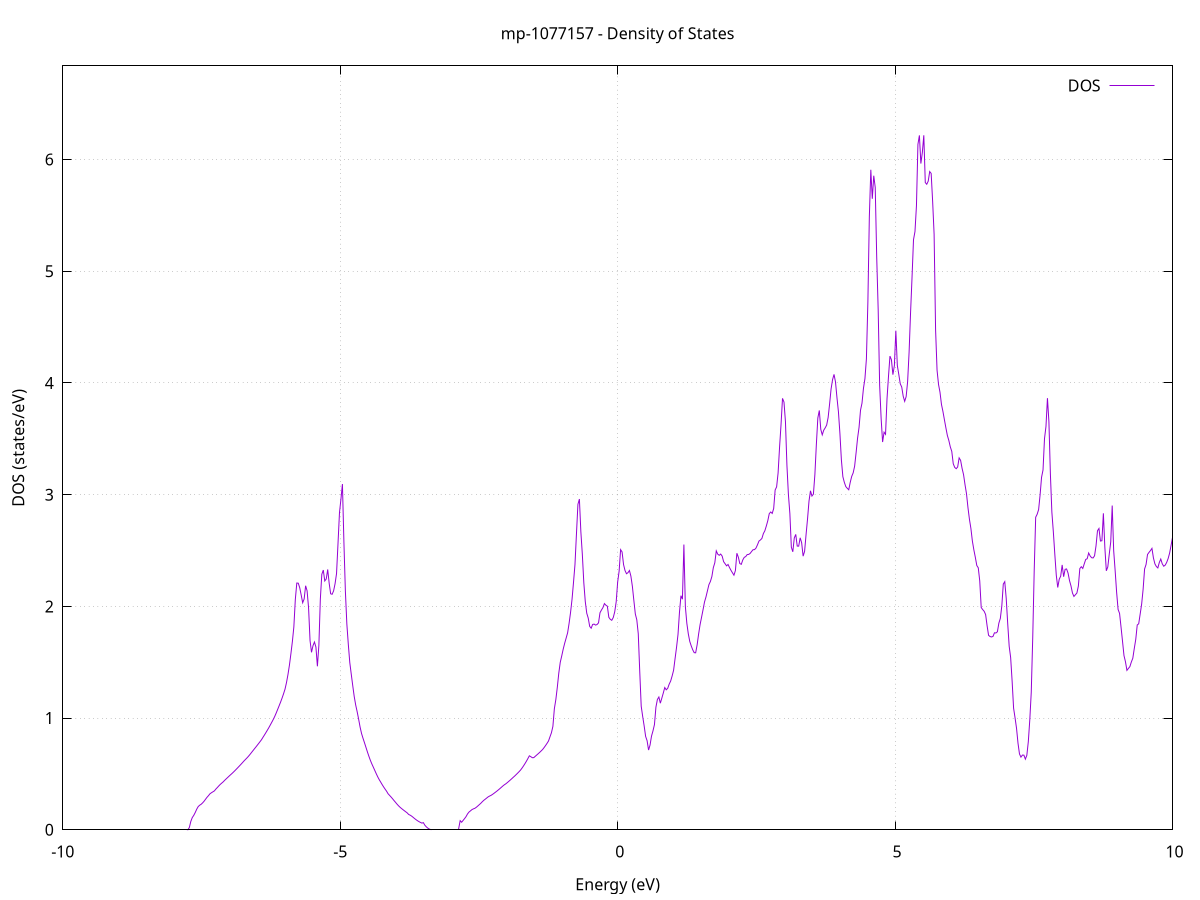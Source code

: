 set title 'mp-1077157 - Density of States'
set xlabel 'Energy (eV)'
set ylabel 'DOS (states/eV)'
set grid
set xrange [-10:10]
set yrange [0:6.839]
set xzeroaxis lt -1
set terminal png size 800,600
set output 'mp-1077157_dos_gnuplot.png'
plot '-' using 1:2 with lines title 'DOS'
-10.159600 0.000000
-10.133100 0.000000
-10.106600 0.000000
-10.080000 0.000000
-10.053500 0.000000
-10.027000 0.000000
-10.000400 0.000000
-9.973900 0.000000
-9.947400 0.000000
-9.920900 0.000000
-9.894300 0.000000
-9.867800 0.000000
-9.841300 0.000000
-9.814800 0.000000
-9.788200 0.000000
-9.761700 0.000000
-9.735200 0.000000
-9.708600 0.000000
-9.682100 0.000000
-9.655600 0.000000
-9.629100 0.000000
-9.602500 0.000000
-9.576000 0.000000
-9.549500 0.000000
-9.523000 0.000000
-9.496400 0.000000
-9.469900 0.000000
-9.443400 0.000000
-9.416800 0.000000
-9.390300 0.000000
-9.363800 0.000000
-9.337300 0.000000
-9.310700 0.000000
-9.284200 0.000000
-9.257700 0.000000
-9.231200 0.000000
-9.204600 0.000000
-9.178100 0.000000
-9.151600 0.000000
-9.125000 0.000000
-9.098500 0.000000
-9.072000 0.000000
-9.045500 0.000000
-9.018900 0.000000
-8.992400 0.000000
-8.965900 0.000000
-8.939400 0.000000
-8.912800 0.000000
-8.886300 0.000000
-8.859800 0.000000
-8.833200 0.000000
-8.806700 0.000000
-8.780200 0.000000
-8.753700 0.000000
-8.727100 0.000000
-8.700600 0.000000
-8.674100 0.000000
-8.647600 0.000000
-8.621000 0.000000
-8.594500 0.000000
-8.568000 0.000000
-8.541400 0.000000
-8.514900 0.000000
-8.488400 0.000000
-8.461900 0.000000
-8.435300 0.000000
-8.408800 0.000000
-8.382300 0.000000
-8.355800 0.000000
-8.329200 0.000000
-8.302700 0.000000
-8.276200 0.000000
-8.249700 0.000000
-8.223100 0.000000
-8.196600 0.000000
-8.170100 0.000000
-8.143500 0.000000
-8.117000 0.000000
-8.090500 0.000000
-8.064000 0.000000
-8.037400 0.000000
-8.010900 0.000000
-7.984400 0.000000
-7.957900 0.000000
-7.931300 0.000000
-7.904800 0.000000
-7.878300 0.000000
-7.851700 0.000000
-7.825200 0.000000
-7.798700 0.000000
-7.772200 0.000000
-7.745600 0.000100
-7.719100 0.020300
-7.692600 0.074700
-7.666100 0.109400
-7.639500 0.129200
-7.613000 0.154700
-7.586500 0.184000
-7.559900 0.207400
-7.533400 0.219700
-7.506900 0.228100
-7.480400 0.240600
-7.453800 0.255400
-7.427300 0.273300
-7.400800 0.290800
-7.374300 0.305500
-7.347700 0.322100
-7.321200 0.331500
-7.294700 0.339800
-7.268100 0.348000
-7.241600 0.364200
-7.215100 0.378000
-7.188600 0.392600
-7.162000 0.406100
-7.135500 0.417700
-7.109000 0.429100
-7.082500 0.442700
-7.055900 0.455400
-7.029400 0.467800
-7.002900 0.480300
-6.976300 0.492400
-6.949800 0.504300
-6.923300 0.516900
-6.896800 0.529900
-6.870200 0.543500
-6.843700 0.557200
-6.817200 0.571100
-6.790700 0.585100
-6.764100 0.599600
-6.737600 0.614300
-6.711100 0.627800
-6.684500 0.641300
-6.658000 0.655600
-6.631500 0.671200
-6.605000 0.687800
-6.578400 0.704600
-6.551900 0.721200
-6.525400 0.737600
-6.498900 0.754300
-6.472300 0.771300
-6.445800 0.788500
-6.419300 0.805900
-6.392700 0.827400
-6.366200 0.848100
-6.339700 0.869700
-6.313200 0.891700
-6.286600 0.914200
-6.260100 0.938100
-6.233600 0.962400
-6.207100 0.987200
-6.180500 1.014400
-6.154000 1.045000
-6.127500 1.077500
-6.101000 1.110200
-6.074400 1.143600
-6.047900 1.179200
-6.021400 1.217500
-5.994800 1.259100
-5.968300 1.317500
-5.941800 1.389800
-5.915300 1.474000
-5.888700 1.576400
-5.862200 1.685200
-5.835700 1.815400
-5.809200 2.061800
-5.782600 2.209100
-5.756100 2.207600
-5.729600 2.166600
-5.703000 2.100700
-5.676500 2.032600
-5.650000 2.066600
-5.623500 2.184700
-5.596900 2.138800
-5.570400 1.988000
-5.543900 1.694000
-5.517400 1.588600
-5.490800 1.647600
-5.464300 1.681100
-5.437800 1.635600
-5.411200 1.463800
-5.384700 1.650900
-5.358200 2.065500
-5.331700 2.287200
-5.305100 2.325100
-5.278600 2.227700
-5.252100 2.245200
-5.225600 2.330300
-5.199000 2.206700
-5.172500 2.112900
-5.146000 2.108300
-5.119400 2.138800
-5.092900 2.202500
-5.066400 2.293600
-5.039900 2.562500
-5.013300 2.839300
-4.986800 2.961300
-4.960300 3.095300
-4.933800 2.580100
-4.907200 2.139500
-4.880700 1.843300
-4.854200 1.660600
-4.827600 1.497300
-4.801100 1.393400
-4.774600 1.291300
-4.748100 1.194100
-4.721500 1.117800
-4.695000 1.057400
-4.668500 0.991200
-4.642000 0.919800
-4.615400 0.861600
-4.588900 0.818800
-4.562400 0.778800
-4.535800 0.737300
-4.509300 0.696200
-4.482800 0.657400
-4.456300 0.621200
-4.429700 0.589300
-4.403200 0.560500
-4.376700 0.530900
-4.350200 0.501600
-4.323600 0.473600
-4.297100 0.448900
-4.270600 0.426900
-4.244100 0.404500
-4.217500 0.383400
-4.191000 0.364000
-4.164500 0.345200
-4.137900 0.322700
-4.111400 0.308500
-4.084900 0.294200
-4.058400 0.278900
-4.031800 0.262500
-4.005300 0.246900
-3.978800 0.231100
-3.952300 0.216400
-3.925700 0.203400
-3.899200 0.192000
-3.872700 0.181400
-3.846100 0.171200
-3.819600 0.161200
-3.793100 0.151300
-3.766600 0.137200
-3.740000 0.130900
-3.713500 0.122500
-3.687000 0.112000
-3.660500 0.100800
-3.633900 0.090500
-3.607400 0.081200
-3.580900 0.073000
-3.554300 0.065900
-3.527800 0.059700
-3.501300 0.063800
-3.474800 0.040900
-3.448200 0.026300
-3.421700 0.014900
-3.395200 0.006700
-3.368700 0.001700
-3.342100 0.000000
-3.315600 0.000000
-3.289100 0.000000
-3.262500 0.000000
-3.236000 0.000000
-3.209500 0.000000
-3.183000 0.000000
-3.156400 0.000000
-3.129900 0.000000
-3.103400 0.000000
-3.076900 0.000000
-3.050300 0.000000
-3.023800 0.000000
-2.997300 0.000000
-2.970700 0.000000
-2.944200 0.000000
-2.917700 0.000000
-2.891200 0.000000
-2.864600 0.000000
-2.838100 0.081500
-2.811600 0.067500
-2.785100 0.083900
-2.758500 0.100100
-2.732000 0.118100
-2.705500 0.141900
-2.678900 0.158700
-2.652400 0.169400
-2.625900 0.180600
-2.599400 0.187200
-2.572800 0.192400
-2.546300 0.201700
-2.519800 0.213200
-2.493300 0.224900
-2.466700 0.236900
-2.440200 0.250600
-2.413700 0.263200
-2.387100 0.273400
-2.360600 0.284000
-2.334100 0.294500
-2.307600 0.302000
-2.281000 0.308300
-2.254500 0.317000
-2.228000 0.326600
-2.201500 0.336600
-2.174900 0.346800
-2.148400 0.357600
-2.121900 0.368800
-2.095400 0.380400
-2.068800 0.392100
-2.042300 0.402700
-2.015800 0.411400
-1.989200 0.422000
-1.962700 0.433300
-1.936200 0.444800
-1.909700 0.456600
-1.883100 0.469000
-1.856600 0.480700
-1.830100 0.493500
-1.803600 0.506500
-1.777000 0.520000
-1.750500 0.534200
-1.724000 0.551800
-1.697400 0.571100
-1.670900 0.591800
-1.644400 0.613800
-1.617900 0.637500
-1.591300 0.662200
-1.564800 0.654500
-1.538300 0.645300
-1.511800 0.645700
-1.485200 0.657600
-1.458700 0.669200
-1.432200 0.680800
-1.405600 0.692800
-1.379100 0.705600
-1.352600 0.718700
-1.326100 0.735600
-1.299500 0.754000
-1.273000 0.773500
-1.246500 0.794400
-1.220000 0.831700
-1.193400 0.868400
-1.166900 0.925800
-1.140400 1.084200
-1.113800 1.165900
-1.087300 1.276300
-1.060800 1.402300
-1.034300 1.499200
-1.007700 1.556400
-0.981200 1.617100
-0.954700 1.669700
-0.928200 1.716200
-0.901600 1.763400
-0.875100 1.847900
-0.848600 1.946200
-0.822000 2.063600
-0.795500 2.214400
-0.769000 2.375000
-0.742500 2.647700
-0.715900 2.913900
-0.689400 2.960900
-0.662900 2.667500
-0.636400 2.466000
-0.609800 2.211500
-0.583300 2.042600
-0.556800 1.939000
-0.530200 1.895000
-0.503700 1.820600
-0.477200 1.804500
-0.450700 1.838200
-0.424100 1.841500
-0.397600 1.832400
-0.371100 1.837600
-0.344600 1.852500
-0.318000 1.943100
-0.291500 1.967600
-0.265000 1.989300
-0.238500 2.025000
-0.211900 2.010600
-0.185400 2.001400
-0.158900 1.902200
-0.132300 1.884100
-0.105800 1.875400
-0.079300 1.899900
-0.052800 1.951000
-0.026200 2.041300
0.000300 2.217900
0.026800 2.316100
0.053300 2.508000
0.079900 2.487300
0.106400 2.374400
0.132900 2.320800
0.159500 2.292300
0.186000 2.301900
0.212500 2.321300
0.239000 2.270100
0.265600 2.178800
0.292100 2.053200
0.318600 1.932000
0.345100 1.880000
0.371700 1.755000
0.398200 1.419000
0.424700 1.106300
0.451300 1.014200
0.477800 0.929600
0.504300 0.836000
0.530800 0.797300
0.557400 0.713800
0.583900 0.758400
0.610400 0.838500
0.636900 0.885400
0.663500 0.942100
0.690000 1.097900
0.716500 1.166900
0.743100 1.188700
0.769600 1.133200
0.796100 1.178200
0.822600 1.224100
0.849200 1.273400
0.875700 1.253200
0.902200 1.266300
0.928700 1.303500
0.955300 1.331500
0.981800 1.376600
1.008300 1.427900
1.034900 1.532400
1.061400 1.633000
1.087900 1.748700
1.114400 1.948100
1.141000 2.095800
1.167500 2.064400
1.194000 2.553700
1.220500 1.998000
1.247100 1.848200
1.273600 1.753800
1.300100 1.685600
1.326700 1.645500
1.353200 1.611400
1.379700 1.585500
1.406200 1.584400
1.432800 1.656400
1.459300 1.752300
1.485800 1.836400
1.512300 1.902400
1.538900 1.969600
1.565400 2.039000
1.591900 2.084300
1.618500 2.139600
1.645000 2.194400
1.671500 2.222800
1.698000 2.266600
1.724600 2.347000
1.751100 2.390300
1.777600 2.496800
1.804100 2.467400
1.830700 2.457300
1.857200 2.468400
1.883700 2.450200
1.910200 2.400000
1.936800 2.381600
1.963300 2.363000
1.989800 2.375100
2.016400 2.347400
2.042900 2.322600
2.069400 2.300500
2.095900 2.279300
2.122500 2.321000
2.149000 2.475900
2.175500 2.439900
2.202000 2.383200
2.228600 2.376600
2.255100 2.415400
2.281600 2.439000
2.308200 2.445800
2.334700 2.463700
2.361200 2.465200
2.387700 2.474000
2.414300 2.491700
2.440800 2.507300
2.467300 2.508100
2.493800 2.522500
2.520400 2.551500
2.546900 2.584600
2.573400 2.594600
2.600000 2.608400
2.626500 2.651900
2.653000 2.676600
2.679500 2.719500
2.706100 2.766900
2.732600 2.830200
2.759100 2.845100
2.785600 2.832100
2.812200 2.876200
2.838700 3.042000
2.865200 3.070100
2.891800 3.194900
2.918300 3.425400
2.944800 3.628300
2.971300 3.862400
2.997900 3.828900
3.024400 3.653900
3.050900 3.263500
3.077400 3.003300
3.104000 2.830300
3.130500 2.529700
3.157000 2.488600
3.183600 2.612800
3.210100 2.644500
3.236600 2.539900
3.263100 2.539200
3.289700 2.613900
3.316200 2.570000
3.342700 2.449600
3.369200 2.492400
3.395800 2.642400
3.422300 2.782500
3.448800 2.942600
3.475400 3.034800
3.501900 2.987800
3.528400 3.005300
3.554900 3.180900
3.581500 3.451000
3.608000 3.686900
3.634500 3.754200
3.661000 3.584900
3.687600 3.535600
3.714100 3.576900
3.740600 3.598300
3.767100 3.623300
3.793700 3.691100
3.820200 3.813000
3.846700 3.946400
3.873300 4.029500
3.899800 4.077000
3.926300 4.008900
3.952800 3.868200
3.979400 3.741300
4.005900 3.548600
4.032400 3.312300
4.058900 3.161600
4.085500 3.110700
4.112000 3.072500
4.138500 3.057000
4.165100 3.044000
4.191600 3.109600
4.218100 3.163100
4.244600 3.194900
4.271200 3.255200
4.297700 3.376200
4.324200 3.506000
4.350700 3.602200
4.377300 3.756400
4.403800 3.819200
4.430300 3.952100
4.456900 4.039200
4.483400 4.215700
4.509900 4.722300
4.536400 5.489500
4.563000 5.908900
4.589500 5.649100
4.616000 5.855800
4.642500 5.750400
4.669100 5.125000
4.695600 4.656900
4.722100 3.979500
4.748700 3.683300
4.775200 3.471300
4.801700 3.559200
4.828200 3.540500
4.854800 3.858600
4.881300 4.058000
4.907800 4.240800
4.934300 4.208000
4.960900 4.074600
4.987400 4.155600
5.013900 4.468500
5.040500 4.157800
5.067000 4.076800
5.093500 3.992800
5.120000 3.963700
5.146600 3.881300
5.173100 3.835700
5.199600 3.878000
5.226100 4.011300
5.252700 4.275200
5.279200 4.629400
5.305700 4.945600
5.332300 5.282700
5.358800 5.355900
5.385300 5.585500
5.411800 6.136500
5.438400 6.216900
5.464900 5.964400
5.491400 6.063100
5.517900 6.217500
5.544500 5.794300
5.571000 5.779200
5.597500 5.807100
5.624100 5.892900
5.650600 5.876100
5.677100 5.625100
5.703600 5.331200
5.730200 4.476200
5.756700 4.113800
5.783200 3.987200
5.809700 3.916900
5.836300 3.807900
5.862800 3.744500
5.889300 3.670700
5.915800 3.598900
5.942400 3.530200
5.968900 3.485400
5.995400 3.428200
6.022000 3.387500
6.048500 3.277200
6.075000 3.244200
6.101500 3.232700
6.128100 3.248100
6.154600 3.329300
6.181100 3.307600
6.207600 3.235600
6.234200 3.179500
6.260700 3.089500
6.287200 3.008800
6.313800 2.884000
6.340300 2.779800
6.366800 2.697300
6.393300 2.584700
6.419900 2.506200
6.446400 2.439400
6.472900 2.365900
6.499400 2.345300
6.526000 2.228200
6.552500 1.989700
6.579000 1.971500
6.605600 1.956200
6.632100 1.926300
6.658600 1.826700
6.685100 1.740900
6.711700 1.730100
6.738200 1.726200
6.764700 1.731000
6.791200 1.763500
6.817800 1.761900
6.844300 1.772800
6.870800 1.850300
6.897400 1.893100
6.923900 2.004500
6.950400 2.199700
6.976900 2.221300
7.003500 2.069200
7.030000 1.845700
7.056500 1.643000
7.083000 1.542100
7.109600 1.330600
7.136100 1.088600
7.162600 1.002000
7.189200 0.908000
7.215700 0.774600
7.242200 0.678700
7.268700 0.650400
7.295300 0.668800
7.321800 0.668000
7.348300 0.632300
7.374800 0.666800
7.401400 0.788800
7.427900 0.983100
7.454400 1.230400
7.481000 1.720300
7.507500 2.318400
7.534000 2.797800
7.560500 2.824600
7.587100 2.866500
7.613600 2.997600
7.640100 3.155700
7.666600 3.221300
7.693200 3.501800
7.719700 3.610700
7.746200 3.864200
7.772700 3.652800
7.799300 3.184800
7.825800 2.843900
7.852300 2.668600
7.878900 2.467700
7.905400 2.280000
7.931900 2.169100
7.958400 2.242200
7.985000 2.271100
8.011500 2.371200
8.038000 2.265400
8.064500 2.332000
8.091100 2.335000
8.117600 2.298100
8.144100 2.230500
8.170700 2.182700
8.197200 2.119600
8.223700 2.089000
8.250200 2.104200
8.276800 2.119600
8.303300 2.181300
8.329800 2.338700
8.356300 2.355200
8.382900 2.339400
8.409400 2.380500
8.435900 2.420100
8.462500 2.426600
8.489000 2.477900
8.515500 2.451600
8.542000 2.435800
8.568600 2.433500
8.595100 2.452900
8.621600 2.541700
8.648100 2.677000
8.674700 2.697500
8.701200 2.585100
8.727700 2.587600
8.754300 2.833100
8.780800 2.528400
8.807300 2.318500
8.833800 2.353000
8.860400 2.468400
8.886900 2.577000
8.913400 2.902600
8.939900 2.498900
8.966500 2.319500
8.993000 2.126000
9.019500 1.972600
9.046100 1.936800
9.072600 1.814000
9.099100 1.688200
9.125600 1.559500
9.152200 1.504600
9.178700 1.427100
9.205200 1.444300
9.231700 1.460500
9.258300 1.501900
9.284800 1.535700
9.311300 1.623200
9.337900 1.704900
9.364400 1.833300
9.390900 1.844300
9.417400 1.931400
9.444000 2.020400
9.470500 2.152600
9.497000 2.335000
9.523500 2.375000
9.550100 2.464800
9.576600 2.483300
9.603100 2.499800
9.629700 2.519400
9.656200 2.433900
9.682700 2.381000
9.709200 2.356800
9.735800 2.344200
9.762300 2.392800
9.788800 2.423800
9.815300 2.381300
9.841900 2.359400
9.868400 2.368900
9.894900 2.393400
9.921400 2.428300
9.948000 2.476900
9.974500 2.546800
10.001000 2.618700
10.027600 2.684500
10.054100 2.740700
10.080600 2.789700
10.107100 2.849400
10.133700 2.849200
10.160200 2.867500
10.186700 2.879300
10.213200 2.880200
10.239800 2.884000
10.266300 2.910500
10.292800 2.874400
10.319400 2.932400
10.345900 3.008400
10.372400 3.089200
10.398900 3.203000
10.425500 3.268200
10.452000 3.449700
10.478500 3.504300
10.505000 3.430500
10.531600 3.432400
10.558100 3.277300
10.584600 3.275600
10.611200 3.209700
10.637700 3.194100
10.664200 3.468500
10.690700 3.669600
10.717300 4.047900
10.743800 4.166900
10.770300 4.103800
10.796800 4.353100
10.823400 4.883300
10.849900 4.844000
10.876400 4.508200
10.903000 4.063200
10.929500 3.758900
10.956000 3.532100
10.982500 3.391000
11.009100 3.377800
11.035600 3.277600
11.062100 3.344900
11.088600 3.425000
11.115200 3.563600
11.141700 3.734000
11.168200 3.944500
11.194800 4.330900
11.221300 4.201200
11.247800 4.074600
11.274300 4.125700
11.300900 4.130700
11.327400 4.245800
11.353900 4.213000
11.380400 3.996900
11.407000 3.177900
11.433500 2.855600
11.460000 2.761800
11.486600 2.827400
11.513100 2.888300
11.539600 3.012000
11.566100 3.002600
11.592700 2.833700
11.619200 2.689000
11.645700 2.468200
11.672200 2.378000
11.698800 2.322000
11.725300 2.059400
11.751800 2.031900
11.778300 2.053400
11.804900 2.133600
11.831400 2.302600
11.857900 2.398800
11.884500 2.528900
11.911000 2.875400
11.937500 3.453900
11.964000 3.495000
11.990600 3.458200
12.017100 3.491900
12.043600 3.680400
12.070100 3.749000
12.096700 3.842300
12.123200 3.739100
12.149700 3.717200
12.176300 3.807900
12.202800 3.329200
12.229300 3.050500
12.255800 2.761400
12.282400 2.541800
12.308900 2.443600
12.335400 2.501100
12.361900 2.343900
12.388500 2.348500
12.415000 2.331500
12.441500 2.265300
12.468100 2.194700
12.494600 2.159100
12.521100 2.166600
12.547600 2.317800
12.574200 2.608200
12.600700 2.415200
12.627200 2.372900
12.653700 2.497100
12.680300 2.448800
12.706800 2.502700
12.733300 2.575300
12.759900 2.847900
12.786400 2.882900
12.812900 3.135700
12.839400 3.413100
12.866000 3.815500
12.892500 3.745800
12.919000 3.713800
12.945500 3.793800
12.972100 4.084200
12.998600 3.746500
13.025100 3.550000
13.051700 3.405100
13.078200 3.323600
13.104700 3.287500
13.131200 3.295000
13.157800 3.356700
13.184300 3.481000
13.210800 3.685200
13.237300 3.568000
13.263900 3.593800
13.290400 3.562200
13.316900 3.529900
13.343500 3.412100
13.370000 3.335800
13.396500 3.305800
13.423000 3.150600
13.449600 2.931000
13.476100 2.647600
13.502600 2.424300
13.529100 2.245900
13.555700 2.147400
13.582200 2.118300
13.608700 2.246400
13.635300 2.074900
13.661800 1.851400
13.688300 1.652300
13.714800 1.513400
13.741400 1.400400
13.767900 1.316100
13.794400 1.287800
13.820900 1.278300
13.847500 1.282100
13.874000 1.346400
13.900500 1.444800
13.927000 1.306600
13.953600 1.098500
13.980100 0.962000
14.006600 0.905900
14.033200 0.980800
14.059700 0.867800
14.086200 0.842000
14.112700 0.821300
14.139300 0.818600
14.165800 0.821800
14.192300 0.828500
14.218800 0.841100
14.245400 0.855000
14.271900 0.870200
14.298400 0.903700
14.325000 0.929000
14.351500 0.941500
14.378000 0.956000
14.404500 0.972900
14.431100 0.990200
14.457600 1.013800
14.484100 1.032100
14.510600 1.053200
14.537200 1.078000
14.563700 1.105400
14.590200 1.136000
14.616800 1.169000
14.643300 1.197400
14.669800 1.241000
14.696300 1.285200
14.722900 1.328900
14.749400 1.388300
14.775900 1.460300
14.802400 1.564500
14.829000 1.680900
14.855500 1.601600
14.882000 1.574400
14.908600 1.511200
14.935100 1.470700
14.961600 1.446800
14.988100 1.468900
15.014700 1.436700
15.041200 1.420800
15.067700 1.412600
15.094200 1.321800
15.120800 1.162700
15.147300 0.964200
15.173800 0.922400
15.200400 0.879400
15.226900 0.837400
15.253400 0.800200
15.279900 0.765300
15.306500 0.734000
15.333000 0.704300
15.359500 0.675800
15.386000 0.649200
15.412600 0.624700
15.439100 0.595400
15.465600 0.572000
15.492200 0.553100
15.518700 0.535700
15.545200 0.519400
15.571700 0.503800
15.598300 0.487200
15.624800 0.473700
15.651300 0.460100
15.677800 0.446700
15.704400 0.432600
15.730900 0.421600
15.757400 0.409700
15.783900 0.397000
15.810500 0.383000
15.837000 0.368500
15.863500 0.356000
15.890100 0.343200
15.916600 0.328800
15.943100 0.315000
15.969600 0.301900
15.996200 0.289400
16.022700 0.277700
16.049200 0.266700
16.075700 0.258600
16.102300 0.254400
16.128800 0.235800
16.155300 0.215900
16.181900 0.199300
16.208400 0.185700
16.234900 0.175000
16.261400 0.167500
16.288000 0.161800
16.314500 0.155600
16.341000 0.149100
16.367500 0.142100
16.394100 0.136600
16.420600 0.131400
16.447100 0.128100
16.473700 0.123200
16.500200 0.117000
16.526700 0.110400
16.553200 0.103400
16.579800 0.096000
16.606300 0.090400
16.632800 0.084700
16.659300 0.077600
16.685900 0.069000
16.712400 0.058900
16.738900 0.053200
16.765500 0.047600
16.792000 0.041400
16.818500 0.034600
16.845000 0.000000
16.871600 0.000000
16.898100 0.000000
16.924600 0.000000
16.951100 0.000000
16.977700 0.000000
17.004200 0.000000
17.030700 0.000000
17.057300 0.000300
17.083800 0.001600
17.110300 0.003900
17.136800 0.007300
17.163400 0.011700
17.189900 0.017100
17.216400 0.023500
17.242900 0.174400
17.269500 0.033000
17.296000 0.034800
17.322500 0.036700
17.349100 0.038900
17.375600 0.041300
17.402100 0.043900
17.428600 0.046700
17.455200 0.049700
17.481700 0.052700
17.508200 0.055500
17.534700 0.058100
17.561300 0.060600
17.587800 0.063000
17.614300 0.065300
17.640900 0.067400
17.667400 0.072600
17.693900 0.073700
17.720400 0.074900
17.747000 0.076500
17.773500 0.078200
17.800000 0.080200
17.826500 0.082400
17.853100 0.084900
17.879600 0.088000
17.906100 0.091600
17.932600 0.095900
17.959200 0.100700
17.985700 0.106100
18.012200 0.112100
18.038800 0.118800
18.065300 0.148800
18.091800 0.232000
18.118300 0.377300
18.144900 0.478000
18.171400 0.533200
18.197900 0.553800
18.224400 0.612600
18.251000 0.699400
18.277500 0.812000
18.304000 0.979900
18.330600 1.259500
18.357100 1.613700
18.383600 1.660600
18.410100 1.704600
18.436700 1.855900
18.463200 1.872600
18.489700 1.924000
18.516200 1.991300
18.542800 2.062400
18.569300 2.118400
18.595800 2.153700
18.622400 2.271500
18.648900 2.416300
18.675400 2.543900
18.701900 2.595900
18.728500 2.521900
18.755000 2.404100
18.781500 2.298000
18.808000 2.252100
18.834600 2.247100
18.861100 2.272400
18.887600 2.420600
18.914200 2.553100
18.940700 2.640500
18.967200 3.157700
18.993700 2.405300
19.020300 1.939100
19.046800 1.782500
19.073300 1.650800
19.099800 1.557600
19.126400 2.028300
19.152900 2.392400
19.179400 2.551400
19.206000 2.742500
19.232500 2.859100
19.259000 2.838700
19.285500 2.686000
19.312100 2.607000
19.338600 2.585200
19.365100 2.513600
19.391600 2.457300
19.418200 2.443800
19.444700 2.409400
19.471200 2.394500
19.497800 2.418400
19.524300 2.426800
19.550800 2.422100
19.577300 2.324400
19.603900 2.235300
19.630400 2.145100
19.656900 2.081600
19.683400 1.780800
19.710000 1.640600
19.736500 1.474600
19.763000 1.369400
19.789500 1.252100
19.816100 1.140400
19.842600 1.053100
19.869100 1.044400
19.895700 1.038600
19.922200 1.021600
19.948700 1.033800
19.975200 0.982800
20.001800 0.935500
20.028300 0.881200
20.054800 0.843700
20.081300 0.812600
20.107900 0.800400
20.134400 0.813700
20.160900 0.832500
20.187500 0.983300
20.214000 1.431300
20.240500 1.841200
20.267000 2.006400
20.293600 2.272600
20.320100 3.222100
20.346600 4.626500
20.373100 5.830200
20.399700 6.771800
20.426200 7.396400
20.452700 6.544200
20.479300 5.421400
20.505800 4.564100
20.532300 4.180500
20.558800 3.960100
20.585400 3.673800
20.611900 3.769400
20.638400 3.764600
20.664900 3.603500
20.691500 3.928400
20.718000 4.043000
20.744500 3.736700
20.771100 3.368000
20.797600 3.227800
20.824100 3.245300
20.850600 3.132900
20.877200 3.148500
20.903700 3.228500
20.930200 3.104000
20.956700 3.013600
20.983300 3.046500
21.009800 3.140100
21.036300 3.436900
21.062900 3.429400
21.089400 3.504600
21.115900 3.482300
21.142400 3.430700
21.169000 3.351000
21.195500 3.263900
21.222000 3.037200
21.248500 2.885200
21.275100 2.830600
21.301600 2.403600
21.328100 2.101900
21.354700 1.903300
21.381200 1.849000
21.407700 1.854700
21.434200 1.858000
21.460800 1.900200
21.487300 1.868400
21.513800 1.811000
21.540300 1.708300
21.566900 1.660200
21.593400 1.659600
21.619900 1.670600
21.646500 1.651100
21.673000 1.693100
21.699500 1.724900
21.726000 1.914800
21.752600 2.015400
21.779100 2.090700
21.805600 2.146700
21.832100 2.167300
21.858700 2.258300
21.885200 2.229200
21.911700 2.307000
21.938200 2.319900
21.964800 2.388200
21.991300 2.472100
22.017800 2.622600
22.044400 2.711600
22.070900 2.713700
22.097400 2.777600
22.123900 2.978900
22.150500 2.878300
22.177000 2.914700
22.203500 2.962500
22.230000 2.716200
22.256600 2.569400
22.283100 2.437400
22.309600 2.356900
22.336200 2.316400
22.362700 2.293000
22.389200 2.280200
22.415700 2.242200
22.442300 2.208900
22.468800 2.182300
22.495300 2.164200
22.521800 2.142700
22.548400 2.137700
22.574900 2.123500
22.601400 2.107000
22.628000 2.119100
22.654500 2.137100
22.681000 2.117200
22.707500 2.080800
22.734100 2.060500
22.760600 2.057300
22.787100 2.067000
22.813600 2.051800
22.840200 2.023100
22.866700 2.008900
22.893200 2.040900
22.919800 2.077900
22.946300 2.106500
22.972800 2.231100
22.999300 2.450300
23.025900 2.395900
23.052400 2.434400
23.078900 2.503700
23.105400 2.562900
23.132000 2.338800
23.158500 2.281100
23.185000 2.239000
23.211600 2.196400
23.238100 2.148200
23.264600 2.164400
23.291100 2.209700
23.317700 2.219300
23.344200 2.119900
23.370700 1.917800
23.397200 1.801300
23.423800 1.686300
23.450300 1.624900
23.476800 1.575200
23.503400 1.519700
23.529900 1.625000
23.556400 1.529800
23.582900 1.308100
23.609500 1.179800
23.636000 1.088700
23.662500 0.975500
23.689000 0.931900
23.715600 0.879400
23.742100 0.838000
23.768600 0.813100
23.795100 0.807400
23.821700 0.821200
23.848200 1.050700
23.874700 1.124100
23.901300 1.183400
23.927800 1.229300
23.954300 1.278500
23.980800 1.338600
24.007400 1.533000
24.033900 1.562100
24.060400 1.613700
24.086900 1.565600
24.113500 1.589900
24.140000 1.616300
24.166500 1.645800
24.193100 1.678300
24.219600 1.705000
24.246100 1.733100
24.272600 1.765700
24.299200 1.806000
24.325700 1.907300
24.352200 2.106600
24.378700 1.969600
24.405300 1.976100
24.431800 2.026900
24.458300 2.080600
24.484900 2.146300
24.511400 2.246700
24.537900 2.371400
24.564400 2.479500
24.591000 2.587700
24.617500 2.731800
24.644000 2.728500
24.670500 2.785400
24.697100 2.707300
24.723600 2.718100
24.750100 2.767600
24.776700 2.879300
24.803200 2.911000
24.829700 3.004600
24.856200 3.180800
24.882800 3.414100
24.909300 3.350600
24.935800 3.086500
24.962300 2.968700
24.988900 2.743300
25.015400 2.713500
25.041900 2.650900
25.068500 2.602200
25.095000 2.583000
25.121500 2.671800
25.148000 2.837000
25.174600 3.108100
25.201100 3.307900
25.227600 3.601700
25.254100 3.587800
25.280700 3.655700
25.307200 3.950900
25.333700 3.806000
25.360300 3.692800
25.386800 3.846000
25.413300 4.041500
25.439800 3.590000
25.466400 3.366800
25.492900 3.207800
25.519400 3.225700
25.545900 3.201300
25.572500 3.033200
25.599000 2.713800
25.625500 2.507600
25.652000 2.358400
25.678600 2.237700
25.705100 2.112900
25.731600 2.025400
25.758200 1.949900
25.784700 1.872300
25.811200 1.846500
25.837700 1.775200
25.864300 1.735800
25.890800 1.740900
25.917300 1.635800
25.943800 1.598500
25.970400 1.570100
25.996900 1.869200
26.023400 1.758500
26.050000 1.744700
26.076500 1.733500
26.103000 1.702000
26.129500 1.708200
26.156100 1.716500
26.182600 1.724700
26.209100 1.768400
26.235600 1.840600
26.262200 1.879100
26.288700 1.954700
26.315200 2.219200
26.341800 2.307500
26.368300 2.320800
26.394800 2.234500
26.421300 2.106500
26.447900 2.060900
26.474400 2.082000
26.500900 2.133800
26.527400 2.198600
26.554000 2.286000
26.580500 2.363300
26.607000 2.407300
26.633600 2.392200
26.660100 2.292300
26.686600 2.180900
26.713100 2.122200
26.739700 2.055500
26.766200 1.987800
26.792700 1.925400
26.819200 1.823200
26.845800 1.709700
26.872300 1.592100
26.898800 1.474900
26.925400 1.424900
26.951900 1.395700
26.978400 1.370700
27.004900 1.350600
27.031500 1.338400
27.058000 1.339400
27.084500 1.350400
27.111000 1.481200
27.137600 1.443500
27.164100 1.468900
27.190600 1.480800
27.217200 1.488500
27.243700 1.484400
27.270200 1.478100
27.296700 1.483400
27.323300 1.499800
27.349800 1.523800
27.376300 1.548300
27.402800 1.569400
27.429400 1.615800
27.455900 1.666400
27.482400 1.702800
27.509000 1.744300
27.535500 1.819800
27.562000 1.915500
27.588500 2.010300
27.615100 2.141900
27.641600 2.382400
27.668100 2.559900
27.694600 2.711000
27.721200 2.908500
27.747700 3.139200
27.774200 3.247400
27.800700 3.353100
27.827300 3.311400
27.853800 3.101000
27.880300 2.580100
27.906900 2.285100
27.933400 2.072000
27.959900 1.890100
27.986400 1.731600
28.013000 1.637300
28.039500 1.574200
28.066000 1.508900
28.092500 1.474500
28.119100 1.441500
28.145600 1.390200
28.172100 1.354600
28.198700 1.407400
28.225200 1.447000
28.251700 1.525100
28.278200 1.615000
28.304800 1.736000
28.331300 1.799800
28.357800 1.852300
28.384300 1.925400
28.410900 2.034600
28.437400 2.248100
28.463900 2.765200
28.490500 3.066400
28.517000 3.244000
28.543500 3.244800
28.570000 3.182700
28.596600 2.961200
28.623100 2.767800
28.649600 2.606400
28.676100 2.463700
28.702700 2.263700
28.729200 2.240400
28.755700 2.184000
28.782300 2.149100
28.808800 2.218000
28.835300 2.126000
28.861800 2.013600
28.888400 1.997200
28.914900 1.995500
28.941400 1.999000
28.967900 2.074400
28.994500 2.061800
29.021000 2.016100
29.047500 1.838100
29.074100 1.669100
29.100600 1.559500
29.127100 1.524100
29.153600 1.519900
29.180200 1.542700
29.206700 1.603900
29.233200 1.643000
29.259700 1.661700
29.286300 1.696200
29.312800 1.757100
29.339300 1.832500
29.365900 1.890500
29.392400 1.982500
29.418900 2.058600
29.445400 2.107700
29.472000 2.127100
29.498500 2.136900
29.525000 2.141900
29.551500 2.143000
29.578100 2.144500
29.604600 2.169100
29.631100 2.592500
29.657600 2.524200
29.684200 2.416300
29.710700 2.079800
29.737200 1.903400
29.763800 1.812500
29.790300 1.751800
29.816800 1.686900
29.843300 1.536200
29.869900 1.450400
29.896400 1.391700
29.922900 1.366800
29.949400 1.360100
29.976000 1.358500
30.002500 1.362600
30.029000 1.372800
30.055600 1.391600
30.082100 1.433200
30.108600 1.489700
30.135100 1.553200
30.161700 1.622500
30.188200 1.727500
30.214700 1.804700
30.241200 1.866900
30.267800 1.981700
30.294300 2.143600
30.320800 2.372300
30.347400 2.413700
30.373900 2.433100
30.400400 2.429300
30.426900 2.423400
30.453500 2.483000
30.480000 2.484600
30.506500 2.457000
30.533000 2.494600
30.559600 2.539800
30.586100 2.755700
30.612600 2.807700
30.639200 2.783700
30.665700 2.683600
30.692200 2.635600
30.718700 2.601700
30.745300 2.463000
30.771800 2.293600
30.798300 2.131500
30.824800 2.033500
30.851400 1.720700
30.877900 1.643400
30.904400 1.565100
30.931000 1.417100
30.957500 1.445200
30.984000 1.629400
31.010500 1.777200
31.037100 1.977600
31.063600 2.231100
31.090100 2.524100
31.116600 2.767300
31.143200 2.873400
31.169700 2.929500
31.196200 3.056600
31.222800 3.195100
31.249300 3.341200
31.275800 3.403800
31.302300 3.439700
31.328900 3.519600
31.355400 3.506200
31.381900 3.461300
31.408400 3.427000
31.435000 3.401600
31.461500 3.339400
31.488000 3.124600
31.514600 2.566400
31.541100 2.118100
31.567600 1.871300
31.594100 1.664200
31.620700 1.511900
31.647200 1.402300
31.673700 1.337600
31.700200 1.310700
31.726800 1.317900
31.753300 1.408100
31.779800 1.362900
31.806300 1.275000
31.832900 1.397900
31.859400 1.258800
31.885900 1.234700
31.912500 1.205100
31.939000 1.184700
31.965500 1.162200
31.992000 1.028200
32.018600 0.940500
32.045100 0.944400
32.071600 0.994700
32.098100 1.069300
32.124700 1.049500
32.151200 1.077600
32.177700 1.116000
32.204300 1.149300
32.230800 1.180800
32.257300 1.210400
32.283800 1.254500
32.310400 1.294100
32.336900 1.315400
32.363400 1.334900
32.389900 1.360200
32.416500 1.362800
32.443000 1.366400
32.469500 1.370900
32.496100 1.381500
32.522600 1.398200
32.549100 1.440100
32.575600 1.585700
32.602200 1.657800
32.628700 1.650300
32.655200 1.635800
32.681700 1.682400
32.708300 1.738000
32.734800 1.778100
32.761300 1.774900
32.787900 1.715700
32.814400 1.727500
32.840900 1.737200
32.867400 1.884100
32.894000 1.982200
32.920500 2.104600
32.947000 2.211000
32.973500 2.300200
33.000100 2.371000
33.026600 2.434900
33.053100 2.507200
33.079700 2.633400
33.106200 2.652600
33.132700 2.643900
33.159200 2.452900
33.185800 2.344000
33.212300 2.254800
33.238800 2.166200
33.265300 2.139000
33.291900 2.180200
33.318400 2.280000
33.344900 2.462100
33.371500 2.534600
33.398000 2.585100
33.424500 2.624600
33.451000 2.709200
33.477600 2.869600
33.504100 2.877400
33.530600 2.880300
33.557100 2.804200
33.583700 2.652800
33.610200 2.507100
33.636700 2.377300
33.663200 2.305800
33.689800 2.212400
33.716300 2.158800
33.742800 2.127700
33.769400 2.106200
33.795900 2.090800
33.822400 2.056100
33.848900 2.027700
33.875500 2.012100
33.902000 2.012500
33.928500 2.006500
33.955000 2.029400
33.981600 2.053700
34.008100 2.097300
34.034600 2.147500
34.061200 2.185800
34.087700 2.196400
34.114200 2.221800
34.140700 2.221900
34.167300 2.300300
34.193800 2.298200
34.220300 2.304200
34.246800 2.328900
34.273400 2.369300
34.299900 2.406800
34.326400 2.457100
34.353000 2.454800
34.379500 2.325800
34.406000 2.289400
34.432500 2.246900
34.459100 2.212600
34.485600 2.137600
34.512100 2.145900
34.538600 2.225700
34.565200 2.106800
34.591700 2.016400
34.618200 1.972000
34.644800 1.936800
34.671300 1.914300
34.697800 1.897000
34.724300 1.898700
34.750900 1.899100
34.777400 1.898500
34.803900 1.893400
34.830400 1.881100
34.857000 1.880600
34.883500 1.886100
34.910000 1.887000
34.936600 1.864300
34.963100 1.858500
34.989600 1.848700
35.016100 1.829600
35.042700 1.802000
35.069200 1.784100
35.095700 1.787200
35.122200 1.713300
35.148800 1.641600
35.175300 1.577500
35.201800 1.533600
35.228400 1.506200
35.254900 1.502000
35.281400 1.531100
35.307900 1.523600
35.334500 1.501500
35.361000 1.530600
35.387500 1.538000
35.414000 1.515200
35.440600 1.509500
35.467100 1.519300
35.493600 1.510300
35.520200 1.524800
35.546700 1.556400
35.573200 1.614900
35.599700 1.670700
35.626300 1.721600
35.652800 1.765000
35.679300 1.808300
35.705800 1.876900
35.732400 2.021400
35.758900 2.166100
35.785400 2.247500
35.811900 2.295600
35.838500 2.259200
35.865000 2.223500
35.891500 2.177400
35.918100 2.163000
35.944600 2.235900
35.971100 2.268600
35.997600 2.283700
36.024200 2.341200
36.050700 2.369000
36.077200 2.331000
36.103700 2.254800
36.130300 2.130000
36.156800 2.112900
36.183300 2.091600
36.209900 2.104500
36.236400 2.084900
36.262900 2.091200
36.289400 2.132600
36.316000 2.208600
36.342500 2.280300
36.369000 2.277900
36.395500 2.300400
36.422100 2.417200
36.448600 2.487100
36.475100 2.615800
36.501700 2.696100
36.528200 2.726000
36.554700 2.755900
36.581200 2.783900
36.607800 2.829500
36.634300 2.865700
36.660800 2.907500
36.687300 2.958200
36.713900 3.047200
36.740400 3.155900
36.766900 3.130300
36.793500 3.148700
36.820000 3.161100
36.846500 3.485800
36.873000 3.561300
36.899600 3.325000
36.926100 3.159500
36.952600 3.099100
36.979100 3.040500
37.005700 3.022300
37.032200 3.016300
37.058700 3.012500
37.085300 2.996700
37.111800 3.080900
37.138300 3.197100
37.164800 3.193100
37.191400 3.268400
37.217900 3.325300
37.244400 3.393300
37.270900 3.437200
37.297500 3.497400
37.324000 3.332500
37.350500 3.143600
37.377100 3.006200
37.403600 2.970900
37.430100 2.944600
37.456600 2.996000
37.483200 2.928100
37.509700 2.906700
37.536200 2.855400
37.562700 2.797300
37.589300 2.742400
37.615800 2.653700
37.642300 2.582000
37.668800 2.529100
37.695400 2.490500
37.721900 2.520500
37.748400 2.538800
37.775000 2.626900
37.801500 2.859000
37.828000 2.881300
37.854500 2.917900
37.881100 2.923500
37.907600 2.916900
37.934100 2.936200
37.960600 2.958100
37.987200 2.982900
38.013700 3.126300
38.040200 3.252200
38.066800 2.852800
38.093300 2.733700
38.119800 2.631600
38.146300 2.598700
38.172900 2.574500
38.199400 2.675700
38.225900 3.141800
38.252400 2.946900
38.279000 2.798100
38.305500 2.761900
38.332000 2.699300
38.358600 2.628000
38.385100 2.529100
38.411600 2.467000
38.438100 2.443800
38.464700 2.409100
38.491200 2.414400
38.517700 2.473100
38.544200 2.503400
38.570800 2.532000
38.597300 2.607100
38.623800 2.638800
38.650400 2.655500
38.676900 2.647100
38.703400 2.572200
38.729900 2.535400
38.756500 2.514200
38.783000 2.502300
38.809500 2.495300
38.836000 2.469400
38.862600 2.454100
38.889100 2.437300
38.915600 2.405900
38.942200 2.476300
38.968700 2.367600
38.995200 2.317700
39.021700 2.301900
39.048300 2.311500
39.074800 2.283700
39.101300 2.193900
39.127800 2.214000
39.154400 2.070800
39.180900 1.996300
39.207400 1.934100
39.234000 1.895000
39.260500 1.824000
39.287000 1.789900
39.313500 1.791300
39.340100 1.801600
39.366600 1.812600
39.393100 1.855900
39.419600 1.827000
39.446200 1.824000
39.472700 1.848300
39.499200 1.805500
39.525800 1.705100
39.552300 1.511400
39.578800 1.354900
39.605300 1.200600
39.631900 1.065100
39.658400 0.955000
39.684900 0.862700
39.711400 0.844800
39.738000 0.843700
39.764500 0.850100
39.791000 0.832200
39.817500 0.897700
39.844100 0.757200
39.870600 0.701500
39.897100 0.657900
39.923700 0.614900
39.950200 0.574000
39.976700 0.534000
40.003200 0.499000
40.029800 0.473400
40.056300 0.451600
40.082800 0.426600
40.109300 0.398800
40.135900 0.368200
40.162400 0.334700
40.188900 0.337100
40.215500 0.247600
40.242000 0.194400
40.268500 0.134500
40.295000 0.085300
40.321600 0.050500
40.348100 0.035300
40.374600 0.022800
40.401100 0.013000
40.427700 0.006000
40.454200 0.001600
40.480700 0.000000
40.507300 0.000000
40.533800 0.000000
40.560300 0.000000
40.586800 0.000000
40.613400 0.000000
40.639900 0.000000
40.666400 0.000000
40.692900 0.000000
40.719500 0.000000
40.746000 0.000000
40.772500 0.000000
40.799100 0.000000
40.825600 0.000000
40.852100 0.000000
40.878600 0.000000
40.905200 0.000000
40.931700 0.000000
40.958200 0.000000
40.984700 0.000000
41.011300 0.000000
41.037800 0.000000
41.064300 0.000000
41.090900 0.000000
41.117400 0.000000
41.143900 0.000000
41.170400 0.000000
41.197000 0.000000
41.223500 0.000000
41.250000 0.000000
41.276500 0.000000
41.303100 0.000000
41.329600 0.000000
41.356100 0.000000
41.382700 0.000000
41.409200 0.000000
41.435700 0.000000
41.462200 0.000000
41.488800 0.000000
41.515300 0.000000
41.541800 0.000000
41.568300 0.000000
41.594900 0.000000
41.621400 0.000000
41.647900 0.000000
41.674400 0.000000
41.701000 0.000000
41.727500 0.000000
41.754000 0.000000
41.780600 0.000000
41.807100 0.000000
41.833600 0.000000
41.860100 0.000000
41.886700 0.000000
41.913200 0.000000
41.939700 0.000000
41.966200 0.000000
41.992800 0.000000
42.019300 0.000000
42.045800 0.000000
42.072400 0.000000
42.098900 0.000000
42.125400 0.000000
42.151900 0.000000
42.178500 0.000000
42.205000 0.000000
42.231500 0.000000
42.258000 0.000000
42.284600 0.000000
42.311100 0.000000
42.337600 0.000000
42.364200 0.000000
42.390700 0.000000
42.417200 0.000000
42.443700 0.000000
42.470300 0.000000
42.496800 0.000000
42.523300 0.000000
42.549800 0.000000
42.576400 0.000000
42.602900 0.000000
42.629400 0.000000
42.656000 0.000000
42.682500 0.000000
42.709000 0.000000
42.735500 0.000000
42.762100 0.000000
42.788600 0.000000
42.815100 0.000000
42.841600 0.000000
42.868200 0.000000
42.894700 0.000000
e
